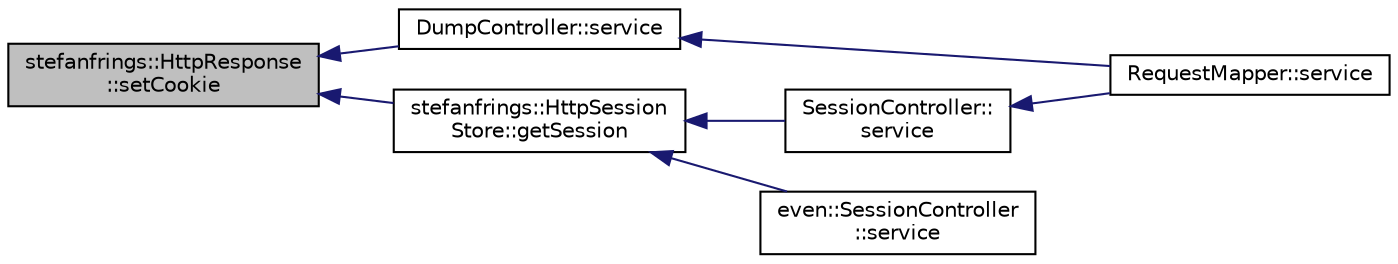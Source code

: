 digraph "stefanfrings::HttpResponse::setCookie"
{
  edge [fontname="Helvetica",fontsize="10",labelfontname="Helvetica",labelfontsize="10"];
  node [fontname="Helvetica",fontsize="10",shape=record];
  rankdir="LR";
  Node26 [label="stefanfrings::HttpResponse\l::setCookie",height=0.2,width=0.4,color="black", fillcolor="grey75", style="filled", fontcolor="black"];
  Node26 -> Node27 [dir="back",color="midnightblue",fontsize="10",style="solid",fontname="Helvetica"];
  Node27 [label="DumpController::service",height=0.2,width=0.4,color="black", fillcolor="white", style="filled",URL="$class_dump_controller.html#ab2d5b920d9b2ec9310d2e57ed1e8e32f"];
  Node27 -> Node28 [dir="back",color="midnightblue",fontsize="10",style="solid",fontname="Helvetica"];
  Node28 [label="RequestMapper::service",height=0.2,width=0.4,color="black", fillcolor="white", style="filled",URL="$class_request_mapper.html#a5faa3e99e8599b260d2c9ec1479b6419"];
  Node26 -> Node29 [dir="back",color="midnightblue",fontsize="10",style="solid",fontname="Helvetica"];
  Node29 [label="stefanfrings::HttpSession\lStore::getSession",height=0.2,width=0.4,color="black", fillcolor="white", style="filled",URL="$classstefanfrings_1_1_http_session_store.html#aeaf8409e1844366c12f18fd34d477a31"];
  Node29 -> Node30 [dir="back",color="midnightblue",fontsize="10",style="solid",fontname="Helvetica"];
  Node30 [label="SessionController::\lservice",height=0.2,width=0.4,color="black", fillcolor="white", style="filled",URL="$class_session_controller.html#a2eb65af29d53ff51d709cc892611d5a9"];
  Node30 -> Node28 [dir="back",color="midnightblue",fontsize="10",style="solid",fontname="Helvetica"];
  Node29 -> Node31 [dir="back",color="midnightblue",fontsize="10",style="solid",fontname="Helvetica"];
  Node31 [label="even::SessionController\l::service",height=0.2,width=0.4,color="black", fillcolor="white", style="filled",URL="$classeven_1_1_session_controller.html#a2eb65af29d53ff51d709cc892611d5a9"];
}
